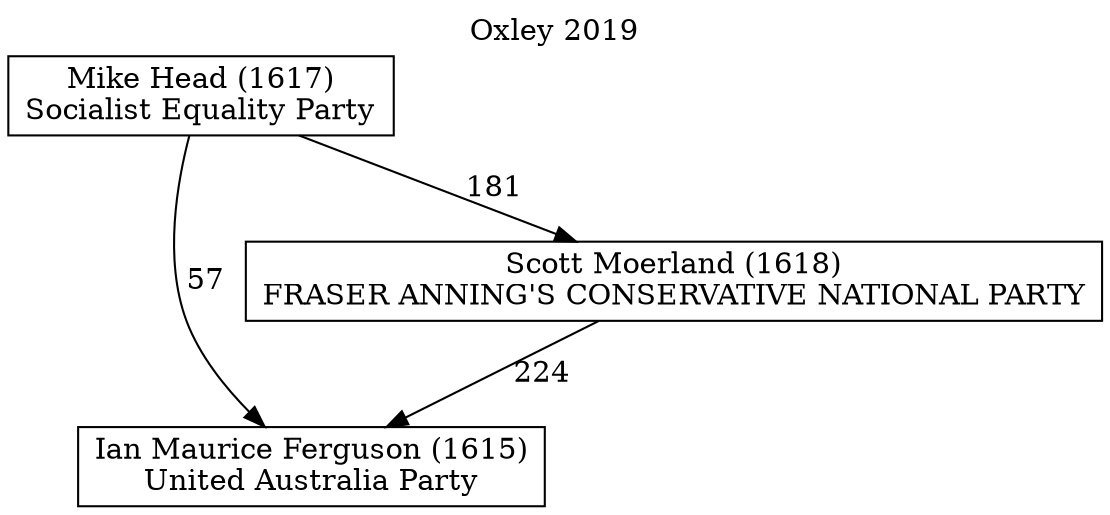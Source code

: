 // House preference flow
digraph "Ian Maurice Ferguson (1615)_Oxley_2019" {
	graph [label="Oxley 2019" labelloc=t mclimit=10]
	node [shape=box]
	"Ian Maurice Ferguson (1615)" [label="Ian Maurice Ferguson (1615)
United Australia Party"]
	"Scott Moerland (1618)" [label="Scott Moerland (1618)
FRASER ANNING'S CONSERVATIVE NATIONAL PARTY"]
	"Mike Head (1617)" [label="Mike Head (1617)
Socialist Equality Party"]
	"Scott Moerland (1618)" -> "Ian Maurice Ferguson (1615)" [label=224]
	"Mike Head (1617)" -> "Scott Moerland (1618)" [label=181]
	"Mike Head (1617)" -> "Ian Maurice Ferguson (1615)" [label=57]
}
